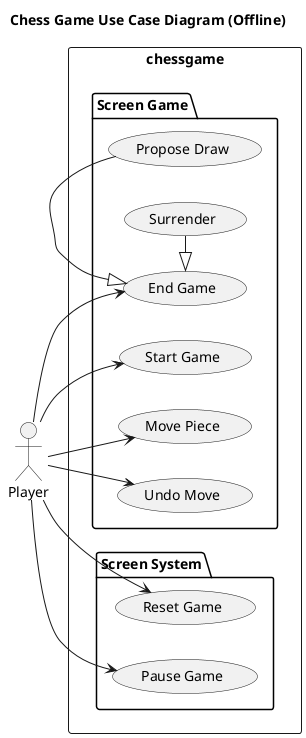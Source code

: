 @startuml Chess Game
title Chess Game Use Case Diagram (Offline)
left to right direction
actor Player
rectangle chessgame {

package "Screen Game" {
    usecase "Start Game" as StartGame
    usecase "Move Piece" as MovePiece
    usecase "Undo Move" as UndoMove
    usecase "End Game" as EndGame
    usecase "Propose Draw" as ProposeDraw
    usecase "Surrender" as Surrender
}

package "Screen System" {
    usecase "Reset Game" as ResetGame
    usecase "Pause Game" as PauseGame
}

Player -down-> StartGame
Player -down-> MovePiece
Player -down-> ResetGame
Player -down-> UndoMove
Player -down-> PauseGame
Player -down-> EndGame

EndGame <|- ProposeDraw
EndGame <|- Surrender
}
@enduml

